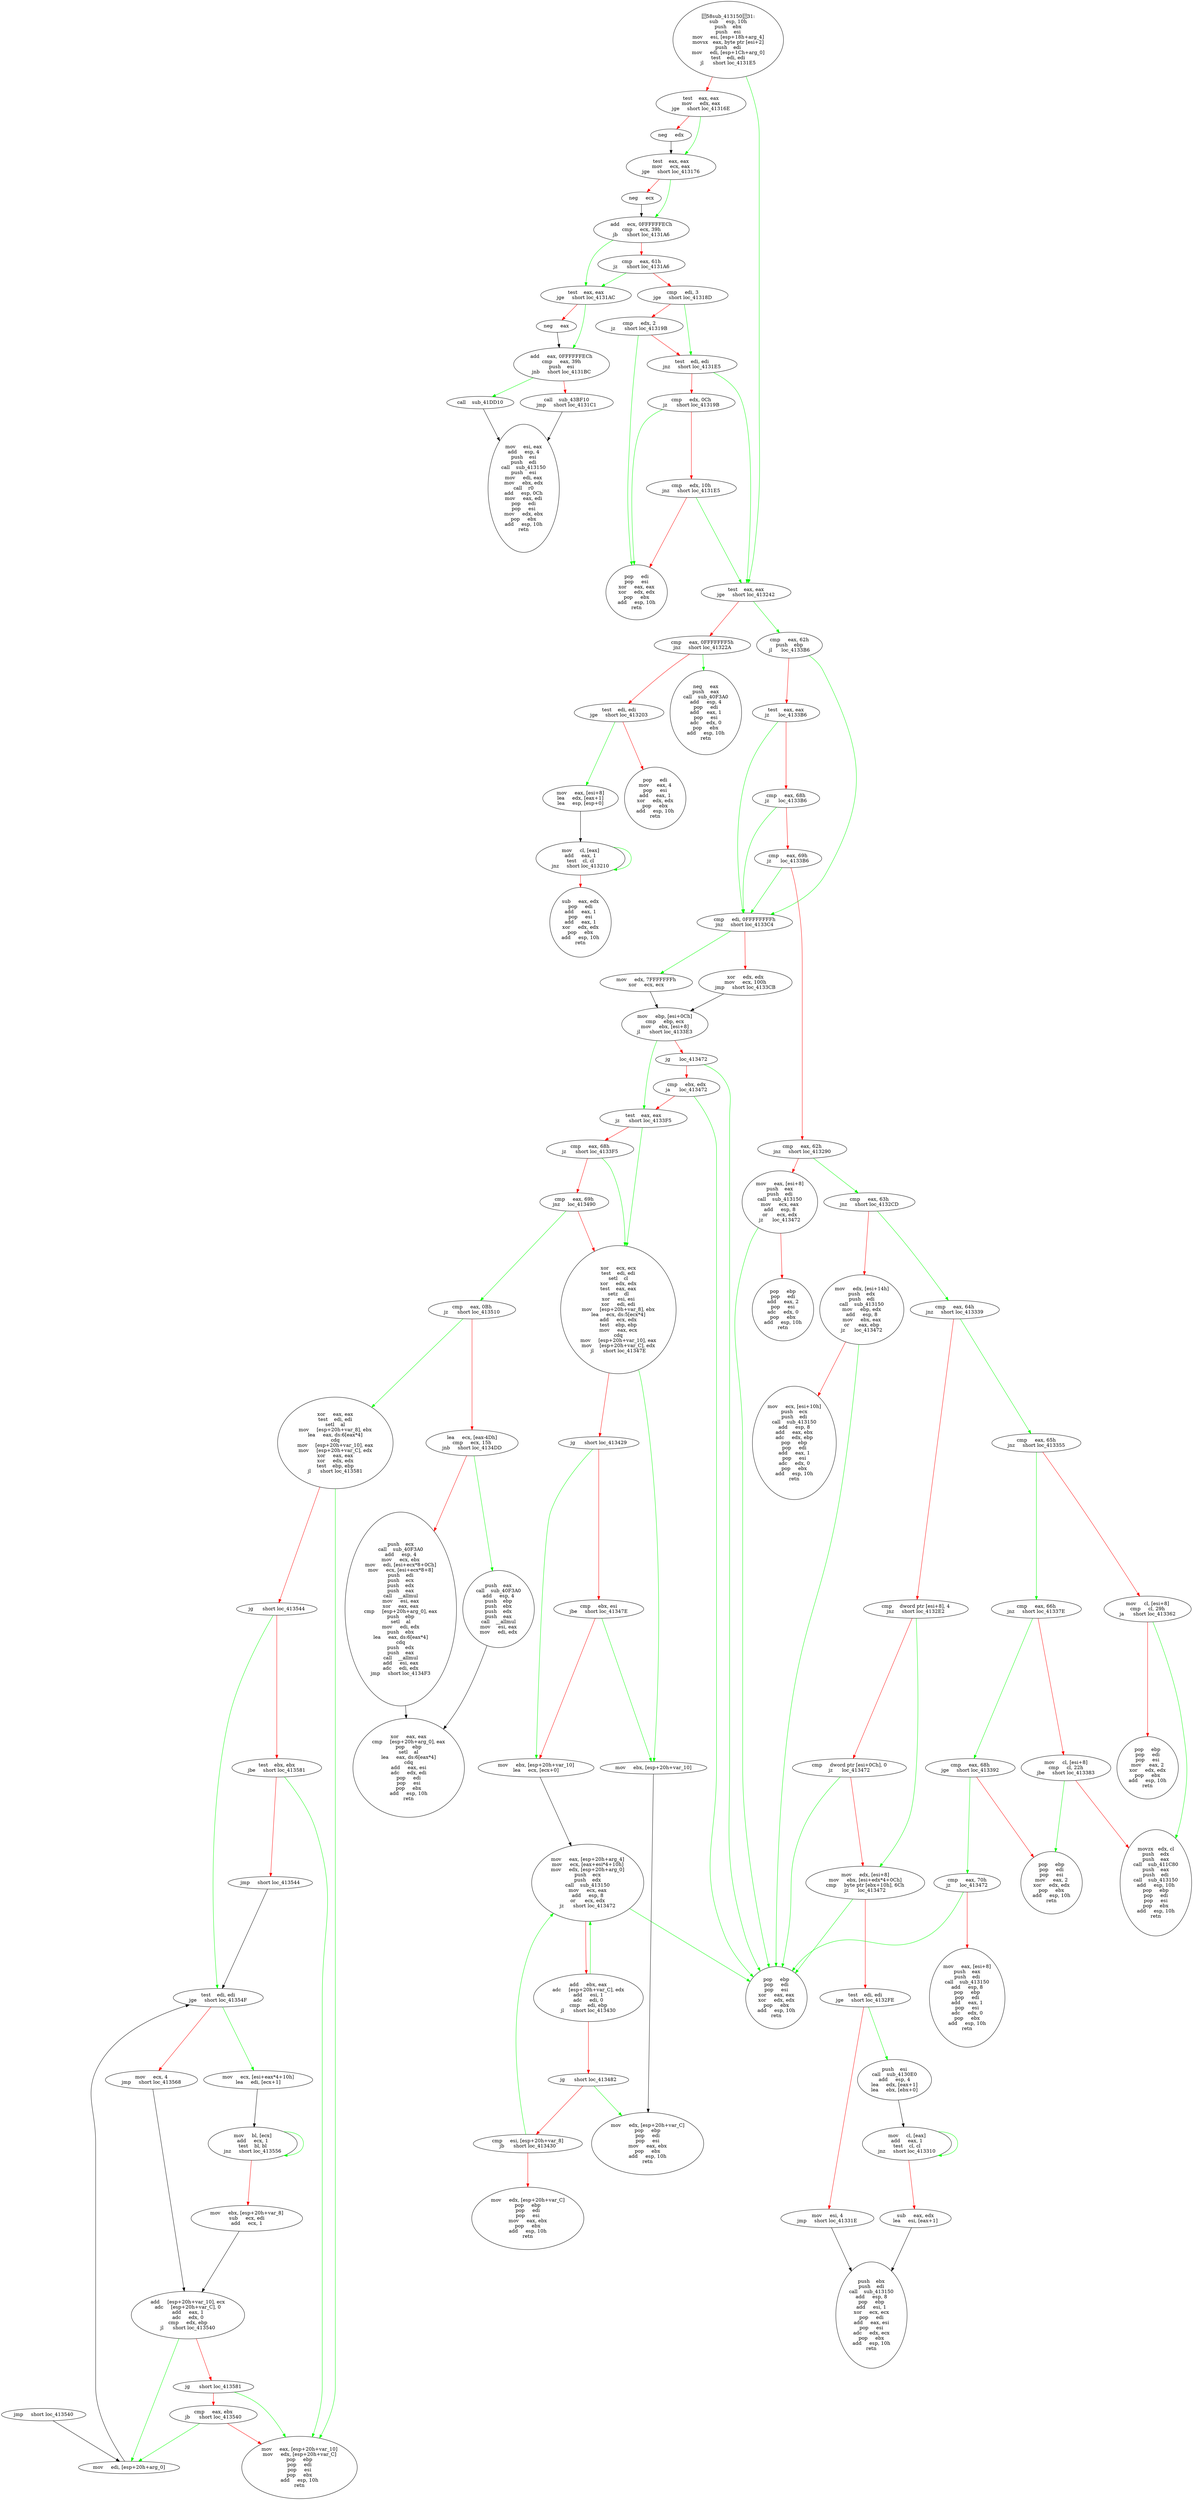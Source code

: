 digraph G{
Node0 [label = "58sub_41315031:
sub     esp, 10h
push    ebx
push    esi
mov     esi, [esp+18h+arg_4]
movsx   eax, byte ptr [esi+2]
push    edi
mov     edi, [esp+1Ch+arg_0]
test    edi, edi
jl      short loc_4131E5"]
Node1 [label = "test    eax, eax
mov     edx, eax
jge     short loc_41316E"]
Node2 [label = "neg     edx"]
Node3 [label = "test    eax, eax
mov     ecx, eax
jge     short loc_413176"]
Node4 [label = "neg     ecx"]
Node5 [label = "add     ecx, 0FFFFFFECh
cmp     ecx, 39h
jb      short loc_4131A6"]
Node6 [label = "cmp     eax, 61h
jz      short loc_4131A6"]
Node7 [label = "cmp     edi, 3
jge     short loc_41318D"]
Node8 [label = "cmp     edx, 2
jz      short loc_41319B"]
Node9 [label = "test    edi, edi
jnz     short loc_4131E5"]
Node10 [label = "cmp     edx, 0Ch
jz      short loc_41319B"]
Node11 [label = "cmp     edx, 10h
jnz     short loc_4131E5"]
Node12 [label = "pop     edi
pop     esi
xor     eax, eax
xor     edx, edx
pop     ebx
add     esp, 10h
retn"]
Node13 [label = "test    eax, eax
jge     short loc_4131AC"]
Node14 [label = "neg     eax"]
Node15 [label = "add     eax, 0FFFFFFECh
cmp     eax, 39h
push    esi
jnb     short loc_4131BC"]
Node16 [label = "call    sub_43BF10
jmp     short loc_4131C1"]
Node17 [label = "call    sub_41DD10"]
Node18 [label = "mov     esi, eax
add     esp, 4
push    esi
push    edi
call    sub_413150
push    esi
mov     edi, eax
mov     ebx, edx
call    r0
add     esp, 0Ch
mov     eax, edi
pop     edi
pop     esi
mov     edx, ebx
pop     ebx
add     esp, 10h
retn"]
Node19 [label = "test    eax, eax
jge     short loc_413242"]
Node20 [label = "cmp     eax, 0FFFFFFF5h
jnz     short loc_41322A"]
Node21 [label = "test    edi, edi
jge     short loc_413203"]
Node22 [label = "pop     edi
mov     eax, 4
pop     esi
add     eax, 1
xor     edx, edx
pop     ebx
add     esp, 10h
retn"]
Node23 [label = "mov     eax, [esi+8]
lea     edx, [eax+1]
lea     esp, [esp+0]"]
Node24 [label = "mov     cl, [eax]
add     eax, 1
test    cl, cl
jnz     short loc_413210"]
Node25 [label = "sub     eax, edx
pop     edi
add     eax, 1
pop     esi
add     eax, 1
xor     edx, edx
pop     ebx
add     esp, 10h
retn"]
Node26 [label = "neg     eax
push    eax
call    sub_40F3A0
add     esp, 4
pop     edi
add     eax, 1
pop     esi
adc     edx, 0
pop     ebx
add     esp, 10h
retn"]
Node27 [label = "cmp     eax, 62h
push    ebp
jl      loc_4133B6"]
Node28 [label = "test    eax, eax
jz      loc_4133B6"]
Node29 [label = "cmp     eax, 68h
jz      loc_4133B6"]
Node30 [label = "cmp     eax, 69h
jz      loc_4133B6"]
Node31 [label = "cmp     eax, 62h
jnz     short loc_413290"]
Node32 [label = "mov     eax, [esi+8]
push    eax
push    edi
call    sub_413150
mov     ecx, eax
add     esp, 8
or      ecx, edx
jz      loc_413472"]
Node33 [label = "pop     ebp
pop     edi
add     eax, 2
pop     esi
adc     edx, 0
pop     ebx
add     esp, 10h
retn"]
Node34 [label = "cmp     eax, 63h
jnz     short loc_4132CD"]
Node35 [label = "mov     edx, [esi+14h]
push    edx
push    edi
call    sub_413150
mov     ebp, edx
add     esp, 8
mov     ebx, eax
or      eax, ebp
jz      loc_413472"]
Node36 [label = "mov     ecx, [esi+10h]
push    ecx
push    edi
call    sub_413150
add     esp, 8
add     eax, ebx
adc     edx, ebp
pop     ebp
pop     edi
add     eax, 1
pop     esi
adc     edx, 0
pop     ebx
add     esp, 10h
retn"]
Node37 [label = "cmp     eax, 64h
jnz     short loc_413339"]
Node38 [label = "cmp     dword ptr [esi+8], 4
jnz     short loc_4132E2"]
Node39 [label = "cmp     dword ptr [esi+0Ch], 0
jz      loc_413472"]
Node40 [label = "mov     edx, [esi+8]
mov     ebx, [esi+edx*4+0Ch]
cmp     byte ptr [ebx+10h], 6Ch
jz      loc_413472"]
Node41 [label = "test    edi, edi
jge     short loc_4132FE"]
Node42 [label = "mov     esi, 4
jmp     short loc_41331E"]
Node43 [label = "push    esi
call    sub_4130E0
add     esp, 4
lea     edx, [eax+1]
lea     ebx, [ebx+0]"]
Node44 [label = "mov     cl, [eax]
add     eax, 1
test    cl, cl
jnz     short loc_413310"]
Node45 [label = "sub     eax, edx
lea     esi, [eax+1]"]
Node46 [label = "push    ebx
push    edi
call    sub_413150
add     esp, 8
pop     ebp
add     esi, 1
xor     ecx, ecx
pop     edi
add     eax, esi
pop     esi
adc     edx, ecx
pop     ebx
add     esp, 10h
retn"]
Node47 [label = "cmp     eax, 65h
jnz     short loc_413355"]
Node48 [label = "mov     cl, [esi+8]
cmp     cl, 29h
ja      short loc_413362"]
Node49 [label = "pop     ebp
pop     edi
pop     esi
mov     eax, 2
xor     edx, edx
pop     ebx
add     esp, 10h
retn"]
Node50 [label = "cmp     eax, 66h
jnz     short loc_41337E"]
Node51 [label = "mov     cl, [esi+8]
cmp     cl, 22h
jbe     short loc_413383"]
Node52 [label = "movzx   edx, cl
push    edx
push    eax
call    sub_411C80
push    eax
push    edi
call    sub_413150
add     esp, 10h
pop     ebp
pop     edi
pop     esi
pop     ebx
add     esp, 10h
retn"]
Node53 [label = "cmp     eax, 68h
jge     short loc_413392"]
Node54 [label = "pop     ebp
pop     edi
pop     esi
mov     eax, 2
xor     edx, edx
pop     ebx
add     esp, 10h
retn"]
Node55 [label = "cmp     eax, 70h
jz      loc_413472"]
Node56 [label = "mov     eax, [esi+8]
push    eax
push    edi
call    sub_413150
add     esp, 8
pop     ebp
pop     edi
add     eax, 1
pop     esi
adc     edx, 0
pop     ebx
add     esp, 10h
retn"]
Node57 [label = "cmp     edi, 0FFFFFFFFh
jnz     short loc_4133C4"]
Node58 [label = "xor     edx, edx
mov     ecx, 100h
jmp     short loc_4133CB"]
Node59 [label = "mov     edx, 7FFFFFFFh
xor     ecx, ecx"]
Node60 [label = "mov     ebp, [esi+0Ch]
cmp     ebp, ecx
mov     ebx, [esi+8]
jl      short loc_4133E3"]
Node61 [label = "jg      loc_413472"]
Node62 [label = "cmp     ebx, edx
ja      loc_413472"]
Node63 [label = "test    eax, eax
jz      short loc_4133F5"]
Node64 [label = "cmp     eax, 68h
jz      short loc_4133F5"]
Node65 [label = "cmp     eax, 69h
jnz     loc_413490"]
Node66 [label = "xor     ecx, ecx
test    edi, edi
setl    cl
xor     edx, edx
test    eax, eax
setz    dl
xor     esi, esi
xor     edi, edi
mov     [esp+20h+var_8], ebx
lea     ecx, ds:5[ecx*4]
add     ecx, edx
test    ebp, ebp
mov     eax, ecx
cdq
mov     [esp+20h+var_10], eax
mov     [esp+20h+var_C], edx
jl      short loc_41347E"]
Node67 [label = "jg      short loc_413429"]
Node68 [label = "cmp     ebx, esi
jbe     short loc_41347E"]
Node69 [label = "mov     ebx, [esp+20h+var_10]
lea     ecx, [ecx+0]"]
Node70 [label = "mov     eax, [esp+20h+arg_4]
mov     ecx, [eax+esi*4+10h]
mov     edx, [esp+20h+arg_0]
push    ecx
push    edx
call    sub_413150
mov     ecx, eax
add     esp, 8
or      ecx, edx
jz      short loc_413472"]
Node71 [label = "add     ebx, eax
adc     [esp+20h+var_C], edx
add     esi, 1
adc     edi, 0
cmp     edi, ebp
jl      short loc_413430"]
Node72 [label = "jg      short loc_413482"]
Node73 [label = "cmp     esi, [esp+20h+var_8]
jb      short loc_413430"]
Node74 [label = "mov     edx, [esp+20h+var_C]
pop     ebp
pop     edi
pop     esi
mov     eax, ebx
pop     ebx
add     esp, 10h
retn"]
Node75 [label = "pop     ebp
pop     edi
pop     esi
xor     eax, eax
xor     edx, edx
pop     ebx
add     esp, 10h
retn"]
Node76 [label = "mov     ebx, [esp+20h+var_10]"]
Node77 [label = "mov     edx, [esp+20h+var_C]
pop     ebp
pop     edi
pop     esi
mov     eax, ebx
pop     ebx
add     esp, 10h
retn"]
Node78 [label = "cmp     eax, 0Bh
jz      short loc_413510"]
Node79 [label = "lea     ecx, [eax-4Dh]
cmp     ecx, 15h
jnb     short loc_4134DD"]
Node80 [label = "push    ecx
call    sub_40F3A0
add     esp, 4
mov     ecx, ebx
mov     edi, [esi+ecx*8+0Ch]
mov     ecx, [esi+ecx*8+8]
push    edi
push    ecx
push    edx
push    eax
call    __allmul
mov     esi, eax
xor     eax, eax
cmp     [esp+20h+arg_0], eax
push    ebp
setl    al
mov     edi, edx
push    ebx
lea     eax, ds:6[eax*4]
cdq
push    edx
push    eax
call    __allmul
add     esi, eax
adc     edi, edx
jmp     short loc_4134F3"]
Node81 [label = "push    eax
call    sub_40F3A0
add     esp, 4
push    ebp
push    ebx
push    edx
push    eax
call    __allmul
mov     esi, eax
mov     edi, edx"]
Node82 [label = "xor     eax, eax
cmp     [esp+20h+arg_0], eax
pop     ebp
setl    al
lea     eax, ds:6[eax*4]
cdq
add     eax, esi
adc     edx, edi
pop     edi
pop     esi
pop     ebx
add     esp, 10h
retn"]
Node83 [label = "xor     eax, eax
test    edi, edi
setl    al
mov     [esp+20h+var_8], ebx
lea     eax, ds:6[eax*4]
cdq
mov     [esp+20h+var_10], eax
mov     [esp+20h+var_C], edx
xor     eax, eax
xor     edx, edx
test    ebp, ebp
jl      short loc_413581"]
Node84 [label = "jg      short loc_413544"]
Node85 [label = "test    ebx, ebx
jbe     short loc_413581"]
Node86 [label = "jmp     short loc_413544"]
Node87 [label = "jmp     short loc_413540"]
Node88 [label = "mov     edi, [esp+20h+arg_0]"]
Node89 [label = "test    edi, edi
jge     short loc_41354F"]
Node90 [label = "mov     ecx, 4
jmp     short loc_413568"]
Node91 [label = "mov     ecx, [esi+eax*4+10h]
lea     edi, [ecx+1]"]
Node92 [label = "mov     bl, [ecx]
add     ecx, 1
test    bl, bl
jnz     short loc_413556"]
Node93 [label = "mov     ebx, [esp+20h+var_8]
sub     ecx, edi
add     ecx, 1"]
Node94 [label = "add     [esp+20h+var_10], ecx
adc     [esp+20h+var_C], 0
add     eax, 1
adc     edx, 0
cmp     edx, ebp
jl      short loc_413540"]
Node95 [label = "jg      short loc_413581"]
Node96 [label = "cmp     eax, ebx
jb      short loc_413540"]
Node97 [label = "mov     eax, [esp+20h+var_10]
mov     edx, [esp+20h+var_C]
pop     ebp
pop     edi
pop     esi
pop     ebx
add     esp, 10h
retn"]
Node0 -> Node1 [color = "red"]
Node0 -> Node19 [color = "green"]
Node1 -> Node2 [color = "red"]
Node1 -> Node3 [color = "green"]
Node2 -> Node3 [color = "black"]
Node3 -> Node4 [color = "red"]
Node3 -> Node5 [color = "green"]
Node4 -> Node5 [color = "black"]
Node5 -> Node6 [color = "red"]
Node5 -> Node13 [color = "green"]
Node6 -> Node7 [color = "red"]
Node6 -> Node13 [color = "green"]
Node7 -> Node8 [color = "red"]
Node7 -> Node9 [color = "green"]
Node8 -> Node9 [color = "red"]
Node8 -> Node12 [color = "green"]
Node9 -> Node10 [color = "red"]
Node9 -> Node19 [color = "green"]
Node10 -> Node11 [color = "red"]
Node10 -> Node12 [color = "green"]
Node11 -> Node12 [color = "red"]
Node11 -> Node19 [color = "green"]
Node13 -> Node14 [color = "red"]
Node13 -> Node15 [color = "green"]
Node14 -> Node15 [color = "black"]
Node15 -> Node16 [color = "red"]
Node15 -> Node17 [color = "green"]
Node16 -> Node18 [color = "black"]
Node17 -> Node18 [color = "black"]
Node19 -> Node20 [color = "red"]
Node19 -> Node27 [color = "green"]
Node20 -> Node21 [color = "red"]
Node20 -> Node26 [color = "green"]
Node21 -> Node22 [color = "red"]
Node21 -> Node23 [color = "green"]
Node23 -> Node24 [color = "black"]
Node24 -> Node25 [color = "red"]
Node24 -> Node24 [color = "green"]
Node27 -> Node28 [color = "red"]
Node27 -> Node57 [color = "green"]
Node28 -> Node29 [color = "red"]
Node28 -> Node57 [color = "green"]
Node29 -> Node30 [color = "red"]
Node29 -> Node57 [color = "green"]
Node30 -> Node31 [color = "red"]
Node30 -> Node57 [color = "green"]
Node31 -> Node32 [color = "red"]
Node31 -> Node34 [color = "green"]
Node32 -> Node33 [color = "red"]
Node32 -> Node75 [color = "green"]
Node34 -> Node35 [color = "red"]
Node34 -> Node37 [color = "green"]
Node35 -> Node36 [color = "red"]
Node35 -> Node75 [color = "green"]
Node37 -> Node38 [color = "red"]
Node37 -> Node47 [color = "green"]
Node38 -> Node39 [color = "red"]
Node38 -> Node40 [color = "green"]
Node39 -> Node40 [color = "red"]
Node39 -> Node75 [color = "green"]
Node40 -> Node41 [color = "red"]
Node40 -> Node75 [color = "green"]
Node41 -> Node42 [color = "red"]
Node41 -> Node43 [color = "green"]
Node42 -> Node46 [color = "black"]
Node43 -> Node44 [color = "black"]
Node44 -> Node45 [color = "red"]
Node44 -> Node44 [color = "green"]
Node45 -> Node46 [color = "black"]
Node47 -> Node48 [color = "red"]
Node47 -> Node50 [color = "green"]
Node48 -> Node49 [color = "red"]
Node48 -> Node52 [color = "green"]
Node50 -> Node51 [color = "red"]
Node50 -> Node53 [color = "green"]
Node51 -> Node52 [color = "red"]
Node51 -> Node54 [color = "green"]
Node53 -> Node54 [color = "red"]
Node53 -> Node55 [color = "green"]
Node55 -> Node56 [color = "red"]
Node55 -> Node75 [color = "green"]
Node57 -> Node58 [color = "red"]
Node57 -> Node59 [color = "green"]
Node58 -> Node60 [color = "black"]
Node59 -> Node60 [color = "black"]
Node60 -> Node61 [color = "red"]
Node60 -> Node63 [color = "green"]
Node61 -> Node62 [color = "red"]
Node61 -> Node75 [color = "green"]
Node62 -> Node63 [color = "red"]
Node62 -> Node75 [color = "green"]
Node63 -> Node64 [color = "red"]
Node63 -> Node66 [color = "green"]
Node64 -> Node65 [color = "red"]
Node64 -> Node66 [color = "green"]
Node65 -> Node66 [color = "red"]
Node65 -> Node78 [color = "green"]
Node66 -> Node67 [color = "red"]
Node66 -> Node76 [color = "green"]
Node67 -> Node68 [color = "red"]
Node67 -> Node69 [color = "green"]
Node68 -> Node69 [color = "red"]
Node68 -> Node76 [color = "green"]
Node69 -> Node70 [color = "black"]
Node70 -> Node71 [color = "red"]
Node70 -> Node75 [color = "green"]
Node71 -> Node70 [color = "green"]
Node71 -> Node72 [color = "red"]
Node72 -> Node73 [color = "red"]
Node72 -> Node77 [color = "green"]
Node73 -> Node70 [color = "green"]
Node73 -> Node74 [color = "red"]
Node76 -> Node77 [color = "black"]
Node78 -> Node79 [color = "red"]
Node78 -> Node83 [color = "green"]
Node79 -> Node80 [color = "red"]
Node79 -> Node81 [color = "green"]
Node80 -> Node82 [color = "black"]
Node81 -> Node82 [color = "black"]
Node83 -> Node84 [color = "red"]
Node83 -> Node97 [color = "green"]
Node84 -> Node85 [color = "red"]
Node84 -> Node89 [color = "green"]
Node85 -> Node86 [color = "red"]
Node85 -> Node97 [color = "green"]
Node86 -> Node89 [color = "black"]
Node87 -> Node88 [color = "black"]
Node88 -> Node89 [color = "black"]
Node89 -> Node90 [color = "red"]
Node89 -> Node91 [color = "green"]
Node90 -> Node94 [color = "black"]
Node91 -> Node92 [color = "black"]
Node92 -> Node93 [color = "red"]
Node92 -> Node92 [color = "green"]
Node93 -> Node94 [color = "black"]
Node94 -> Node88 [color = "green"]
Node94 -> Node95 [color = "red"]
Node95 -> Node96 [color = "red"]
Node95 -> Node97 [color = "green"]
Node96 -> Node88 [color = "green"]
Node96 -> Node97 [color = "red"]
}